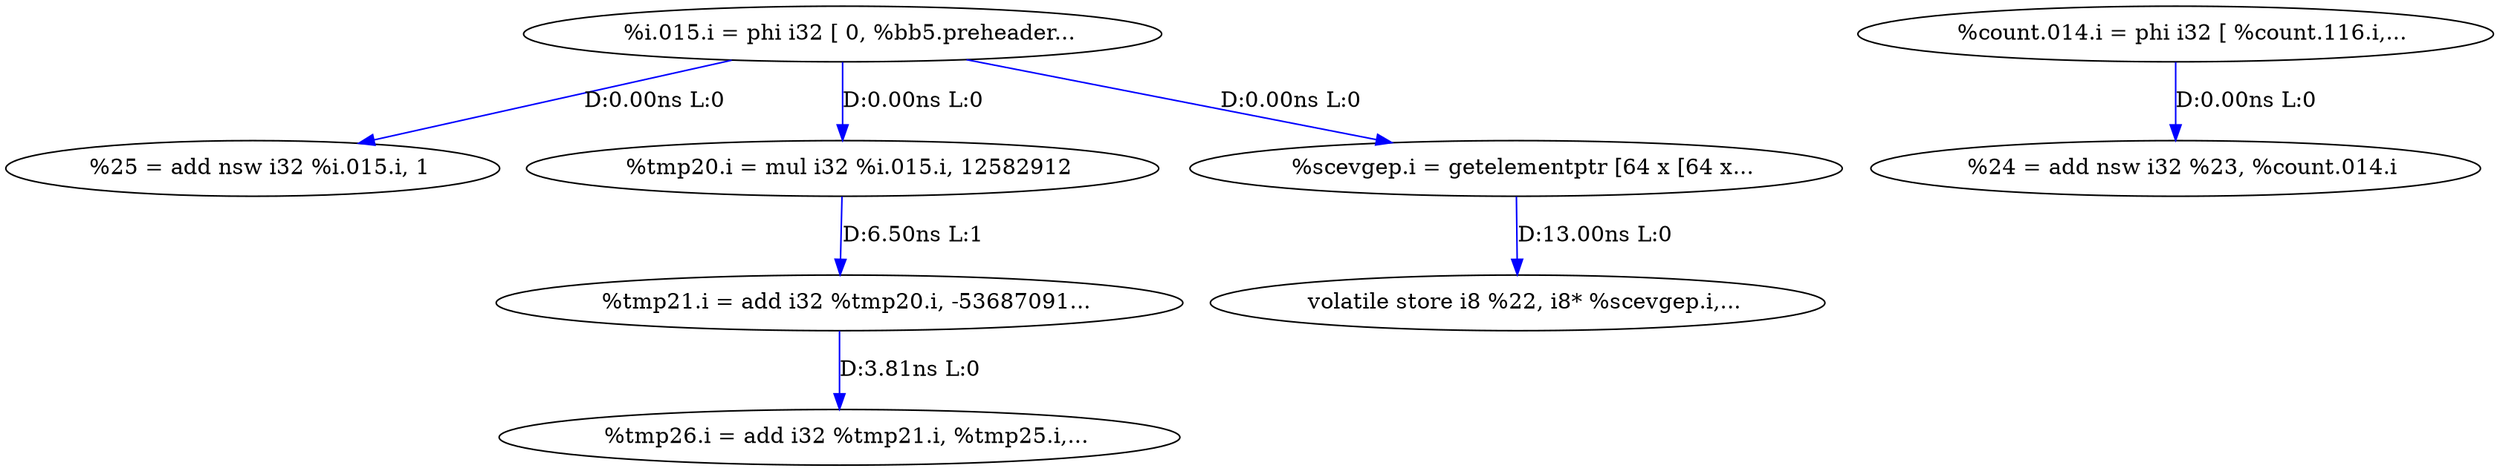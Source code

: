 digraph {
Node0xb1b89d8[label="  %25 = add nsw i32 %i.015.i, 1"];
Node0xb1bf6d8[label="  %i.015.i = phi i32 [ 0, %bb5.preheader..."];
Node0xb1bf6d8 -> Node0xb1b89d8[label="D:0.00ns L:0",color=blue];
Node0xb1bf8b8[label="  %tmp20.i = mul i32 %i.015.i, 12582912"];
Node0xb1bf6d8 -> Node0xb1bf8b8[label="D:0.00ns L:0",color=blue];
Node0xb1bf818[label="  %scevgep.i = getelementptr [64 x [64 x..."];
Node0xb1bf6d8 -> Node0xb1bf818[label="D:0.00ns L:0",color=blue];
Node0xb1be5d8[label="  %24 = add nsw i32 %23, %count.014.i"];
Node0xb1bf778[label="  %count.014.i = phi i32 [ %count.116.i,..."];
Node0xb1bf778 -> Node0xb1be5d8[label="D:0.00ns L:0",color=blue];
Node0xb1be678[label="  volatile store i8 %22, i8* %scevgep.i,..."];
Node0xb1bf818 -> Node0xb1be678[label="D:13.00ns L:0",color=blue];
Node0xb1bf958[label="  %tmp21.i = add i32 %tmp20.i, -53687091..."];
Node0xb1bf8b8 -> Node0xb1bf958[label="D:6.50ns L:1",color=blue];
Node0xb1b8170[label="  %tmp26.i = add i32 %tmp21.i, %tmp25.i,..."];
Node0xb1bf958 -> Node0xb1b8170[label="D:3.81ns L:0",color=blue];
}
